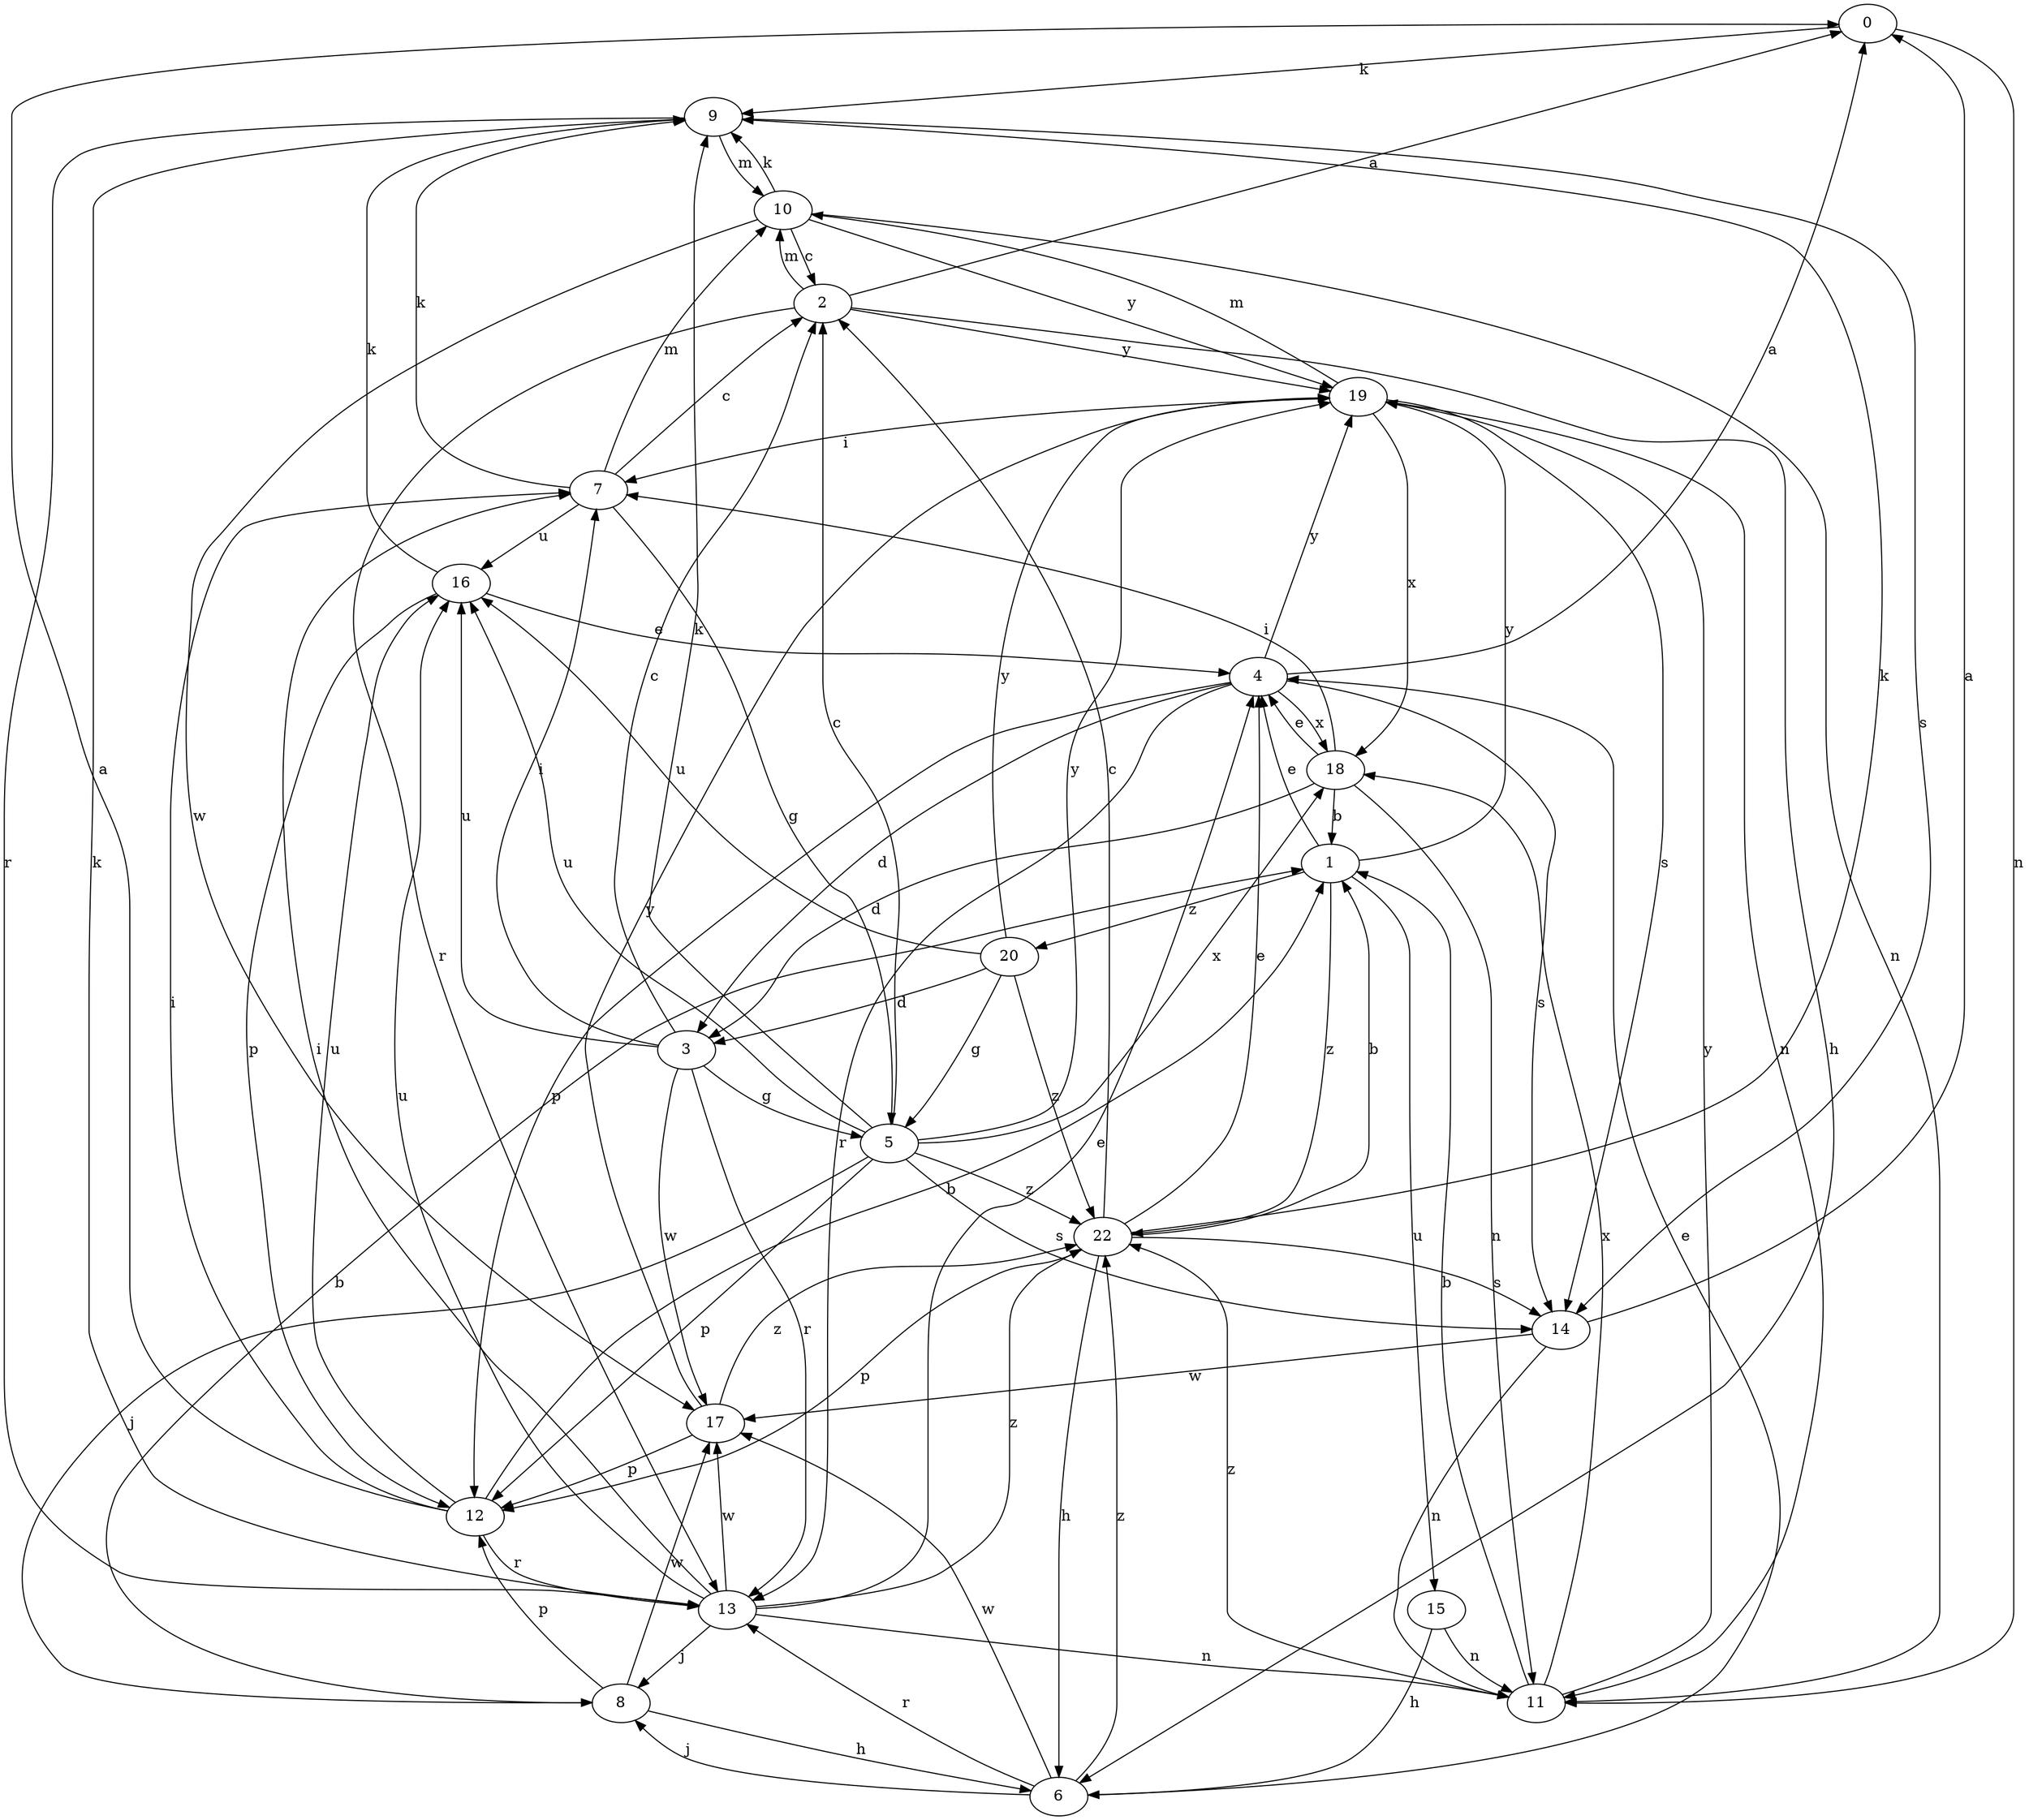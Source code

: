 strict digraph  {
0;
1;
2;
3;
4;
5;
6;
7;
8;
9;
10;
11;
12;
13;
14;
15;
16;
17;
18;
19;
20;
22;
0 -> 9  [label=k];
0 -> 11  [label=n];
1 -> 4  [label=e];
1 -> 15  [label=u];
1 -> 19  [label=y];
1 -> 20  [label=z];
1 -> 22  [label=z];
2 -> 0  [label=a];
2 -> 6  [label=h];
2 -> 10  [label=m];
2 -> 13  [label=r];
2 -> 19  [label=y];
3 -> 2  [label=c];
3 -> 5  [label=g];
3 -> 7  [label=i];
3 -> 13  [label=r];
3 -> 16  [label=u];
3 -> 17  [label=w];
4 -> 0  [label=a];
4 -> 3  [label=d];
4 -> 12  [label=p];
4 -> 13  [label=r];
4 -> 14  [label=s];
4 -> 18  [label=x];
4 -> 19  [label=y];
5 -> 2  [label=c];
5 -> 8  [label=j];
5 -> 9  [label=k];
5 -> 12  [label=p];
5 -> 14  [label=s];
5 -> 16  [label=u];
5 -> 18  [label=x];
5 -> 19  [label=y];
5 -> 22  [label=z];
6 -> 4  [label=e];
6 -> 8  [label=j];
6 -> 13  [label=r];
6 -> 17  [label=w];
6 -> 22  [label=z];
7 -> 2  [label=c];
7 -> 5  [label=g];
7 -> 9  [label=k];
7 -> 10  [label=m];
7 -> 16  [label=u];
8 -> 1  [label=b];
8 -> 6  [label=h];
8 -> 12  [label=p];
8 -> 17  [label=w];
9 -> 10  [label=m];
9 -> 13  [label=r];
9 -> 14  [label=s];
10 -> 2  [label=c];
10 -> 9  [label=k];
10 -> 11  [label=n];
10 -> 17  [label=w];
10 -> 19  [label=y];
11 -> 1  [label=b];
11 -> 18  [label=x];
11 -> 19  [label=y];
11 -> 22  [label=z];
12 -> 0  [label=a];
12 -> 1  [label=b];
12 -> 7  [label=i];
12 -> 13  [label=r];
12 -> 16  [label=u];
13 -> 4  [label=e];
13 -> 7  [label=i];
13 -> 8  [label=j];
13 -> 9  [label=k];
13 -> 11  [label=n];
13 -> 16  [label=u];
13 -> 17  [label=w];
13 -> 22  [label=z];
14 -> 0  [label=a];
14 -> 11  [label=n];
14 -> 17  [label=w];
15 -> 6  [label=h];
15 -> 11  [label=n];
16 -> 4  [label=e];
16 -> 9  [label=k];
16 -> 12  [label=p];
17 -> 12  [label=p];
17 -> 19  [label=y];
17 -> 22  [label=z];
18 -> 1  [label=b];
18 -> 3  [label=d];
18 -> 4  [label=e];
18 -> 7  [label=i];
18 -> 11  [label=n];
19 -> 7  [label=i];
19 -> 10  [label=m];
19 -> 11  [label=n];
19 -> 14  [label=s];
19 -> 18  [label=x];
20 -> 3  [label=d];
20 -> 5  [label=g];
20 -> 16  [label=u];
20 -> 19  [label=y];
20 -> 22  [label=z];
22 -> 1  [label=b];
22 -> 2  [label=c];
22 -> 4  [label=e];
22 -> 6  [label=h];
22 -> 9  [label=k];
22 -> 12  [label=p];
22 -> 14  [label=s];
}
